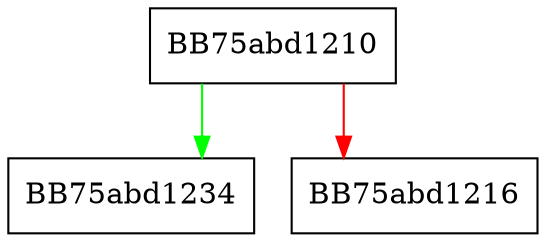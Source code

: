 digraph ScanCallback {
  node [shape="box"];
  graph [splines=ortho];
  BB75abd1210 -> BB75abd1234 [color="green"];
  BB75abd1210 -> BB75abd1216 [color="red"];
}